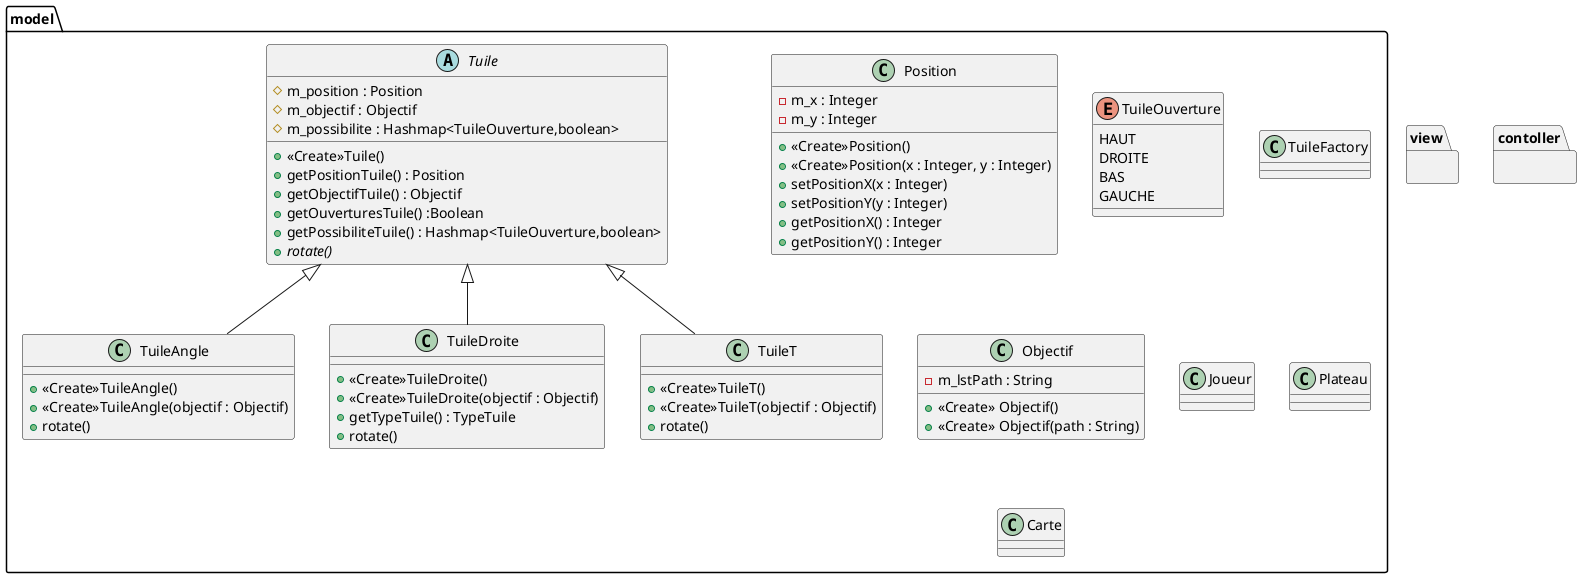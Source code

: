 @startuml

package view{

}


package model{


    class Position{
        -m_x : Integer
        -m_y : Integer
        +<<Create>>Position()
        +<<Create>>Position(x : Integer, y : Integer)
        +setPositionX(x : Integer)
        +setPositionY(y : Integer)
        +getPositionX() : Integer
        +getPositionY() : Integer
    }

    enum TuileOuverture{
        HAUT
        DROITE
        BAS
        GAUCHE
    }

    abstract Tuile{
        #m_position : Position
        #m_objectif : Objectif
        #m_possibilite : Hashmap<TuileOuverture,boolean>
        /'#m_haut : Boolean
        #m_droite : Boolean
        #m_bas : Boolean
        #m_gauche : Boolean'/
        +<<Create>>Tuile()
        +getPositionTuile() : Position
        +getObjectifTuile() : Objectif
        +getOuverturesTuile() :Boolean
        +getPossibiliteTuile() : Hashmap<TuileOuverture,boolean>
        +{abstract}rotate()
    }

    class TuileAngle extends Tuile{
        +<<Create>>TuileAngle()
        +<<Create>>TuileAngle(objectif : Objectif)
        +rotate()
    }
    class TuileDroite extends Tuile{
        +<<Create>>TuileDroite()
        +<<Create>>TuileDroite(objectif : Objectif)
        +getTypeTuile() : TypeTuile
        +rotate()

    }
    class TuileT extends Tuile{
        +<<Create>>TuileT()
        +<<Create>>TuileT(objectif : Objectif)
        +rotate()
    }
    class TuileFactory{
    }


    class Objectif
    {
        -m_lstPath : String
        +<<Create>> Objectif()
        +<<Create>> Objectif(path : String)
    }



    class Joueur{}

    class Plateau{}

    class Carte{}



}

package contoller{

}






@enduml